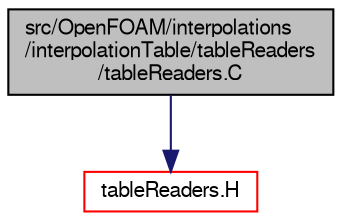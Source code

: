 digraph "src/OpenFOAM/interpolations/interpolationTable/tableReaders/tableReaders.C"
{
  bgcolor="transparent";
  edge [fontname="FreeSans",fontsize="10",labelfontname="FreeSans",labelfontsize="10"];
  node [fontname="FreeSans",fontsize="10",shape=record];
  Node1 [label="src/OpenFOAM/interpolations\l/interpolationTable/tableReaders\l/tableReaders.C",height=0.2,width=0.4,color="black", fillcolor="grey75", style="filled" fontcolor="black"];
  Node1 -> Node2 [color="midnightblue",fontsize="10",style="solid",fontname="FreeSans"];
  Node2 [label="tableReaders.H",height=0.2,width=0.4,color="red",URL="$a07777.html"];
}
